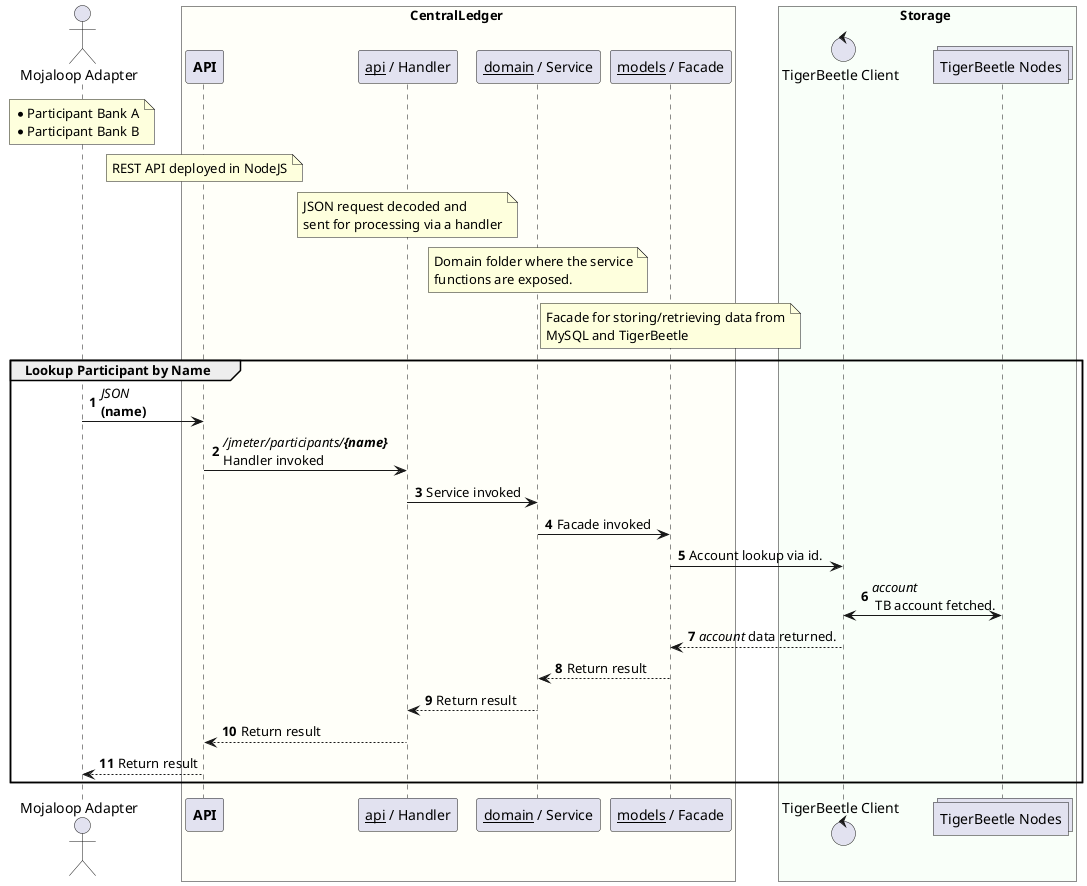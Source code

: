 @startuml

actor "Mojaloop Adapter" as dfsp
note over dfsp
    * Participant Bank A
    * Participant Bank B
end note

box CentralLedger #FFFFF9
    participant "**API**" as cl_api
    participant "__api__ / Handler" as cl_handler
    participant "__domain__ / Service" as cl_domain
    participant "__models__ / Facade" as cl_facade

    note over cl_api
        REST API deployed in NodeJS
    end note

    note over cl_handler
        JSON request decoded and
        sent for processing via a handler
    end note

    note over cl_domain
        Domain folder where the service
        functions are exposed.
    end note

    note over cl_facade
        Facade for storing/retrieving data from
        MySQL and TigerBeetle
    end note
end box

box Storage #F9FFF9
	control "TigerBeetle Client" as tb_client
	collections "TigerBeetle Nodes" as tb_nodes
end box

autonumber
group Lookup Participant by Name
    dfsp -> cl_api : //JSON// \n**(name)**
    cl_api -> cl_handler : ///jmeter/participants/**{name}**// \nHandler invoked
    cl_handler -> cl_domain : Service invoked
    cl_domain -> cl_facade : Facade invoked
    cl_facade -> tb_client : Account lookup via id.
    tb_client <-> tb_nodes : //account//\n TB account fetched.
    tb_client --> cl_facade : //account// data returned.
    cl_facade --> cl_domain : Return result
    cl_domain --> cl_handler : Return result
    cl_handler --> cl_api : Return result
    cl_api --> dfsp : Return result
end

@enduml
